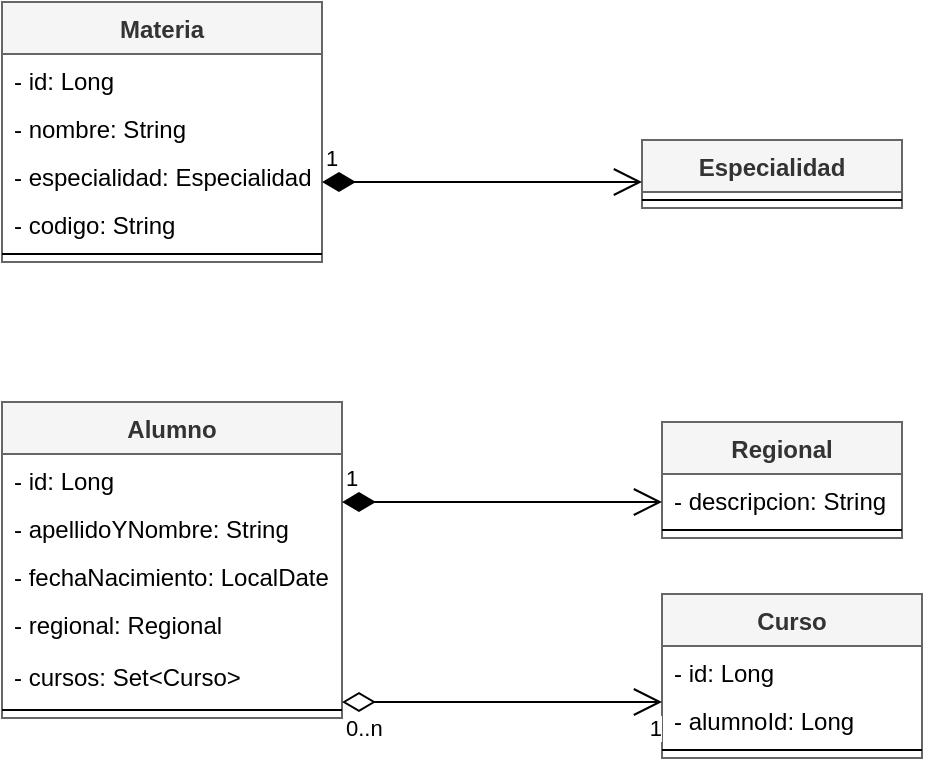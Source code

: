 <mxfile version="13.4.6" type="device"><diagram id="_xGYMVNK2Jqzi0q_nCXq" name="Página-1"><mxGraphModel dx="1072" dy="630" grid="1" gridSize="10" guides="1" tooltips="1" connect="1" arrows="1" fold="1" page="1" pageScale="1" pageWidth="827" pageHeight="1169" math="0" shadow="0"><root><mxCell id="0"/><mxCell id="1" parent="0"/><mxCell id="W78uQ7SRbi44VJIb0mIf-1" value="Materia" style="swimlane;fontStyle=1;align=center;verticalAlign=top;childLayout=stackLayout;horizontal=1;startSize=26;horizontalStack=0;resizeParent=1;resizeParentMax=0;resizeLast=0;collapsible=1;marginBottom=0;fillColor=#f5f5f5;strokeColor=#666666;fontColor=#333333;" vertex="1" parent="1"><mxGeometry x="40" y="90" width="160" height="130" as="geometry"/></mxCell><mxCell id="W78uQ7SRbi44VJIb0mIf-2" value="- id: Long" style="text;strokeColor=none;fillColor=none;align=left;verticalAlign=top;spacingLeft=4;spacingRight=4;overflow=hidden;rotatable=0;points=[[0,0.5],[1,0.5]];portConstraint=eastwest;" vertex="1" parent="W78uQ7SRbi44VJIb0mIf-1"><mxGeometry y="26" width="160" height="24" as="geometry"/></mxCell><mxCell id="W78uQ7SRbi44VJIb0mIf-3" value="- nombre: String" style="text;strokeColor=none;fillColor=none;align=left;verticalAlign=top;spacingLeft=4;spacingRight=4;overflow=hidden;rotatable=0;points=[[0,0.5],[1,0.5]];portConstraint=eastwest;" vertex="1" parent="W78uQ7SRbi44VJIb0mIf-1"><mxGeometry y="50" width="160" height="24" as="geometry"/></mxCell><mxCell id="W78uQ7SRbi44VJIb0mIf-4" value="- especialidad: Especialidad" style="text;strokeColor=none;fillColor=none;align=left;verticalAlign=top;spacingLeft=4;spacingRight=4;overflow=hidden;rotatable=0;points=[[0,0.5],[1,0.5]];portConstraint=eastwest;" vertex="1" parent="W78uQ7SRbi44VJIb0mIf-1"><mxGeometry y="74" width="160" height="24" as="geometry"/></mxCell><mxCell id="W78uQ7SRbi44VJIb0mIf-61" value="- codigo: String" style="text;strokeColor=none;fillColor=none;align=left;verticalAlign=top;spacingLeft=4;spacingRight=4;overflow=hidden;rotatable=0;points=[[0,0.5],[1,0.5]];portConstraint=eastwest;" vertex="1" parent="W78uQ7SRbi44VJIb0mIf-1"><mxGeometry y="98" width="160" height="24" as="geometry"/></mxCell><mxCell id="W78uQ7SRbi44VJIb0mIf-8" value="" style="line;strokeWidth=1;fillColor=none;align=left;verticalAlign=middle;spacingTop=-1;spacingLeft=3;spacingRight=3;rotatable=0;labelPosition=right;points=[];portConstraint=eastwest;" vertex="1" parent="W78uQ7SRbi44VJIb0mIf-1"><mxGeometry y="122" width="160" height="8" as="geometry"/></mxCell><mxCell id="W78uQ7SRbi44VJIb0mIf-9" value="Alumno" style="swimlane;fontStyle=1;align=center;verticalAlign=top;childLayout=stackLayout;horizontal=1;startSize=26;horizontalStack=0;resizeParent=1;resizeParentMax=0;resizeLast=0;collapsible=1;marginBottom=0;fillColor=#f5f5f5;strokeColor=#666666;fontColor=#333333;" vertex="1" parent="1"><mxGeometry x="40" y="290" width="170" height="158" as="geometry"/></mxCell><mxCell id="W78uQ7SRbi44VJIb0mIf-10" value="- id: Long" style="text;strokeColor=none;fillColor=none;align=left;verticalAlign=top;spacingLeft=4;spacingRight=4;overflow=hidden;rotatable=0;points=[[0,0.5],[1,0.5]];portConstraint=eastwest;" vertex="1" parent="W78uQ7SRbi44VJIb0mIf-9"><mxGeometry y="26" width="170" height="24" as="geometry"/></mxCell><mxCell id="W78uQ7SRbi44VJIb0mIf-11" value="- apellidoYNombre: String" style="text;strokeColor=none;fillColor=none;align=left;verticalAlign=top;spacingLeft=4;spacingRight=4;overflow=hidden;rotatable=0;points=[[0,0.5],[1,0.5]];portConstraint=eastwest;" vertex="1" parent="W78uQ7SRbi44VJIb0mIf-9"><mxGeometry y="50" width="170" height="24" as="geometry"/></mxCell><mxCell id="W78uQ7SRbi44VJIb0mIf-12" value="- fechaNacimiento: LocalDate" style="text;strokeColor=none;fillColor=none;align=left;verticalAlign=top;spacingLeft=4;spacingRight=4;overflow=hidden;rotatable=0;points=[[0,0.5],[1,0.5]];portConstraint=eastwest;" vertex="1" parent="W78uQ7SRbi44VJIb0mIf-9"><mxGeometry y="74" width="170" height="24" as="geometry"/></mxCell><mxCell id="W78uQ7SRbi44VJIb0mIf-13" value="- regional: Regional" style="text;strokeColor=none;fillColor=none;align=left;verticalAlign=top;spacingLeft=4;spacingRight=4;overflow=hidden;rotatable=0;points=[[0,0.5],[1,0.5]];portConstraint=eastwest;" vertex="1" parent="W78uQ7SRbi44VJIb0mIf-9"><mxGeometry y="98" width="170" height="26" as="geometry"/></mxCell><mxCell id="W78uQ7SRbi44VJIb0mIf-14" value="- cursos: Set&lt;Curso&gt;" style="text;strokeColor=none;fillColor=none;align=left;verticalAlign=top;spacingLeft=4;spacingRight=4;overflow=hidden;rotatable=0;points=[[0,0.5],[1,0.5]];portConstraint=eastwest;" vertex="1" parent="W78uQ7SRbi44VJIb0mIf-9"><mxGeometry y="124" width="170" height="26" as="geometry"/></mxCell><mxCell id="W78uQ7SRbi44VJIb0mIf-16" value="" style="line;strokeWidth=1;fillColor=none;align=left;verticalAlign=middle;spacingTop=-1;spacingLeft=3;spacingRight=3;rotatable=0;labelPosition=right;points=[];portConstraint=eastwest;" vertex="1" parent="W78uQ7SRbi44VJIb0mIf-9"><mxGeometry y="150" width="170" height="8" as="geometry"/></mxCell><mxCell id="W78uQ7SRbi44VJIb0mIf-17" value="Curso" style="swimlane;fontStyle=1;align=center;verticalAlign=top;childLayout=stackLayout;horizontal=1;startSize=26;horizontalStack=0;resizeParent=1;resizeParentMax=0;resizeLast=0;collapsible=1;marginBottom=0;fillColor=#f5f5f5;strokeColor=#666666;fontColor=#333333;" vertex="1" parent="1"><mxGeometry x="370" y="386" width="130" height="82" as="geometry"/></mxCell><mxCell id="W78uQ7SRbi44VJIb0mIf-18" value="- id: Long" style="text;strokeColor=none;fillColor=none;align=left;verticalAlign=top;spacingLeft=4;spacingRight=4;overflow=hidden;rotatable=0;points=[[0,0.5],[1,0.5]];portConstraint=eastwest;" vertex="1" parent="W78uQ7SRbi44VJIb0mIf-17"><mxGeometry y="26" width="130" height="24" as="geometry"/></mxCell><mxCell id="W78uQ7SRbi44VJIb0mIf-19" value="- alumnoId: Long" style="text;strokeColor=none;fillColor=none;align=left;verticalAlign=top;spacingLeft=4;spacingRight=4;overflow=hidden;rotatable=0;points=[[0,0.5],[1,0.5]];portConstraint=eastwest;" vertex="1" parent="W78uQ7SRbi44VJIb0mIf-17"><mxGeometry y="50" width="130" height="24" as="geometry"/></mxCell><mxCell id="W78uQ7SRbi44VJIb0mIf-24" value="" style="line;strokeWidth=1;fillColor=none;align=left;verticalAlign=middle;spacingTop=-1;spacingLeft=3;spacingRight=3;rotatable=0;labelPosition=right;points=[];portConstraint=eastwest;" vertex="1" parent="W78uQ7SRbi44VJIb0mIf-17"><mxGeometry y="74" width="130" height="8" as="geometry"/></mxCell><mxCell id="W78uQ7SRbi44VJIb0mIf-40" value="" style="endArrow=open;html=1;endSize=12;startArrow=diamondThin;startSize=14;startFill=0;edgeStyle=orthogonalEdgeStyle;" edge="1" parent="1"><mxGeometry relative="1" as="geometry"><mxPoint x="210" y="440" as="sourcePoint"/><mxPoint x="370" y="440" as="targetPoint"/></mxGeometry></mxCell><mxCell id="W78uQ7SRbi44VJIb0mIf-41" value="0..n" style="edgeLabel;resizable=0;html=1;align=left;verticalAlign=top;" connectable="0" vertex="1" parent="W78uQ7SRbi44VJIb0mIf-40"><mxGeometry x="-1" relative="1" as="geometry"/></mxCell><mxCell id="W78uQ7SRbi44VJIb0mIf-42" value="1" style="edgeLabel;resizable=0;html=1;align=right;verticalAlign=top;" connectable="0" vertex="1" parent="W78uQ7SRbi44VJIb0mIf-40"><mxGeometry x="1" relative="1" as="geometry"/></mxCell><mxCell id="W78uQ7SRbi44VJIb0mIf-32" value="Regional" style="swimlane;fontStyle=1;align=center;verticalAlign=top;childLayout=stackLayout;horizontal=1;startSize=26;horizontalStack=0;resizeParent=1;resizeParentMax=0;resizeLast=0;collapsible=1;marginBottom=0;fillColor=#f5f5f5;strokeColor=#666666;fontColor=#333333;" vertex="1" parent="1"><mxGeometry x="370" y="300" width="120" height="58" as="geometry"/></mxCell><mxCell id="W78uQ7SRbi44VJIb0mIf-33" value="- descripcion: String" style="text;strokeColor=none;fillColor=none;align=left;verticalAlign=top;spacingLeft=4;spacingRight=4;overflow=hidden;rotatable=0;points=[[0,0.5],[1,0.5]];portConstraint=eastwest;" vertex="1" parent="W78uQ7SRbi44VJIb0mIf-32"><mxGeometry y="26" width="120" height="24" as="geometry"/></mxCell><mxCell id="W78uQ7SRbi44VJIb0mIf-36" value="" style="line;strokeWidth=1;fillColor=none;align=left;verticalAlign=middle;spacingTop=-1;spacingLeft=3;spacingRight=3;rotatable=0;labelPosition=right;points=[];portConstraint=eastwest;" vertex="1" parent="W78uQ7SRbi44VJIb0mIf-32"><mxGeometry y="50" width="120" height="8" as="geometry"/></mxCell><mxCell id="W78uQ7SRbi44VJIb0mIf-25" value="Especialidad" style="swimlane;fontStyle=1;align=center;verticalAlign=top;childLayout=stackLayout;horizontal=1;startSize=26;horizontalStack=0;resizeParent=1;resizeParentMax=0;resizeLast=0;collapsible=1;marginBottom=0;fillColor=#f5f5f5;strokeColor=#666666;fontColor=#333333;" vertex="1" parent="1"><mxGeometry x="360" y="159" width="130" height="34" as="geometry"/></mxCell><mxCell id="W78uQ7SRbi44VJIb0mIf-29" value="" style="line;strokeWidth=1;fillColor=none;align=left;verticalAlign=middle;spacingTop=-1;spacingLeft=3;spacingRight=3;rotatable=0;labelPosition=right;points=[];portConstraint=eastwest;" vertex="1" parent="W78uQ7SRbi44VJIb0mIf-25"><mxGeometry y="26" width="130" height="8" as="geometry"/></mxCell><mxCell id="W78uQ7SRbi44VJIb0mIf-50" value="1" style="endArrow=open;html=1;endSize=12;startArrow=diamondThin;startSize=14;startFill=1;edgeStyle=orthogonalEdgeStyle;align=left;verticalAlign=bottom;" edge="1" parent="1"><mxGeometry x="-1" y="3" relative="1" as="geometry"><mxPoint x="210" y="340" as="sourcePoint"/><mxPoint x="370" y="340" as="targetPoint"/></mxGeometry></mxCell><mxCell id="W78uQ7SRbi44VJIb0mIf-51" value="1" style="endArrow=open;html=1;endSize=12;startArrow=diamondThin;startSize=14;startFill=1;edgeStyle=orthogonalEdgeStyle;align=left;verticalAlign=bottom;" edge="1" parent="1"><mxGeometry x="-1" y="3" relative="1" as="geometry"><mxPoint x="200" y="180" as="sourcePoint"/><mxPoint x="360" y="180" as="targetPoint"/></mxGeometry></mxCell></root></mxGraphModel></diagram></mxfile>
